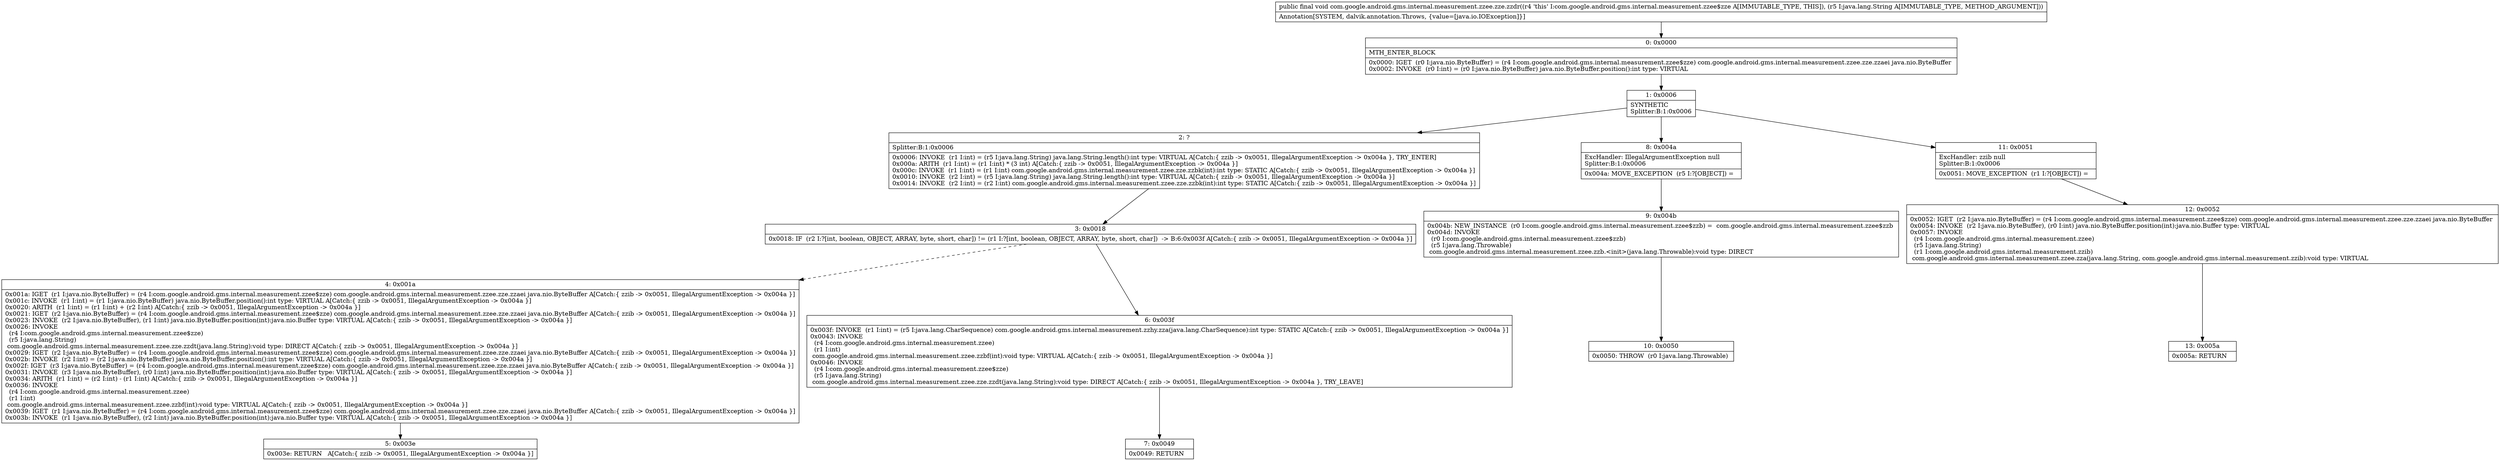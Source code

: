 digraph "CFG forcom.google.android.gms.internal.measurement.zzee.zze.zzdr(Ljava\/lang\/String;)V" {
Node_0 [shape=record,label="{0\:\ 0x0000|MTH_ENTER_BLOCK\l|0x0000: IGET  (r0 I:java.nio.ByteBuffer) = (r4 I:com.google.android.gms.internal.measurement.zzee$zze) com.google.android.gms.internal.measurement.zzee.zze.zzaei java.nio.ByteBuffer \l0x0002: INVOKE  (r0 I:int) = (r0 I:java.nio.ByteBuffer) java.nio.ByteBuffer.position():int type: VIRTUAL \l}"];
Node_1 [shape=record,label="{1\:\ 0x0006|SYNTHETIC\lSplitter:B:1:0x0006\l}"];
Node_2 [shape=record,label="{2\:\ ?|Splitter:B:1:0x0006\l|0x0006: INVOKE  (r1 I:int) = (r5 I:java.lang.String) java.lang.String.length():int type: VIRTUAL A[Catch:\{ zzib \-\> 0x0051, IllegalArgumentException \-\> 0x004a \}, TRY_ENTER]\l0x000a: ARITH  (r1 I:int) = (r1 I:int) * (3 int) A[Catch:\{ zzib \-\> 0x0051, IllegalArgumentException \-\> 0x004a \}]\l0x000c: INVOKE  (r1 I:int) = (r1 I:int) com.google.android.gms.internal.measurement.zzee.zze.zzbk(int):int type: STATIC A[Catch:\{ zzib \-\> 0x0051, IllegalArgumentException \-\> 0x004a \}]\l0x0010: INVOKE  (r2 I:int) = (r5 I:java.lang.String) java.lang.String.length():int type: VIRTUAL A[Catch:\{ zzib \-\> 0x0051, IllegalArgumentException \-\> 0x004a \}]\l0x0014: INVOKE  (r2 I:int) = (r2 I:int) com.google.android.gms.internal.measurement.zzee.zze.zzbk(int):int type: STATIC A[Catch:\{ zzib \-\> 0x0051, IllegalArgumentException \-\> 0x004a \}]\l}"];
Node_3 [shape=record,label="{3\:\ 0x0018|0x0018: IF  (r2 I:?[int, boolean, OBJECT, ARRAY, byte, short, char]) != (r1 I:?[int, boolean, OBJECT, ARRAY, byte, short, char])  \-\> B:6:0x003f A[Catch:\{ zzib \-\> 0x0051, IllegalArgumentException \-\> 0x004a \}]\l}"];
Node_4 [shape=record,label="{4\:\ 0x001a|0x001a: IGET  (r1 I:java.nio.ByteBuffer) = (r4 I:com.google.android.gms.internal.measurement.zzee$zze) com.google.android.gms.internal.measurement.zzee.zze.zzaei java.nio.ByteBuffer A[Catch:\{ zzib \-\> 0x0051, IllegalArgumentException \-\> 0x004a \}]\l0x001c: INVOKE  (r1 I:int) = (r1 I:java.nio.ByteBuffer) java.nio.ByteBuffer.position():int type: VIRTUAL A[Catch:\{ zzib \-\> 0x0051, IllegalArgumentException \-\> 0x004a \}]\l0x0020: ARITH  (r1 I:int) = (r1 I:int) + (r2 I:int) A[Catch:\{ zzib \-\> 0x0051, IllegalArgumentException \-\> 0x004a \}]\l0x0021: IGET  (r2 I:java.nio.ByteBuffer) = (r4 I:com.google.android.gms.internal.measurement.zzee$zze) com.google.android.gms.internal.measurement.zzee.zze.zzaei java.nio.ByteBuffer A[Catch:\{ zzib \-\> 0x0051, IllegalArgumentException \-\> 0x004a \}]\l0x0023: INVOKE  (r2 I:java.nio.ByteBuffer), (r1 I:int) java.nio.ByteBuffer.position(int):java.nio.Buffer type: VIRTUAL A[Catch:\{ zzib \-\> 0x0051, IllegalArgumentException \-\> 0x004a \}]\l0x0026: INVOKE  \l  (r4 I:com.google.android.gms.internal.measurement.zzee$zze)\l  (r5 I:java.lang.String)\l com.google.android.gms.internal.measurement.zzee.zze.zzdt(java.lang.String):void type: DIRECT A[Catch:\{ zzib \-\> 0x0051, IllegalArgumentException \-\> 0x004a \}]\l0x0029: IGET  (r2 I:java.nio.ByteBuffer) = (r4 I:com.google.android.gms.internal.measurement.zzee$zze) com.google.android.gms.internal.measurement.zzee.zze.zzaei java.nio.ByteBuffer A[Catch:\{ zzib \-\> 0x0051, IllegalArgumentException \-\> 0x004a \}]\l0x002b: INVOKE  (r2 I:int) = (r2 I:java.nio.ByteBuffer) java.nio.ByteBuffer.position():int type: VIRTUAL A[Catch:\{ zzib \-\> 0x0051, IllegalArgumentException \-\> 0x004a \}]\l0x002f: IGET  (r3 I:java.nio.ByteBuffer) = (r4 I:com.google.android.gms.internal.measurement.zzee$zze) com.google.android.gms.internal.measurement.zzee.zze.zzaei java.nio.ByteBuffer A[Catch:\{ zzib \-\> 0x0051, IllegalArgumentException \-\> 0x004a \}]\l0x0031: INVOKE  (r3 I:java.nio.ByteBuffer), (r0 I:int) java.nio.ByteBuffer.position(int):java.nio.Buffer type: VIRTUAL A[Catch:\{ zzib \-\> 0x0051, IllegalArgumentException \-\> 0x004a \}]\l0x0034: ARITH  (r1 I:int) = (r2 I:int) \- (r1 I:int) A[Catch:\{ zzib \-\> 0x0051, IllegalArgumentException \-\> 0x004a \}]\l0x0036: INVOKE  \l  (r4 I:com.google.android.gms.internal.measurement.zzee)\l  (r1 I:int)\l com.google.android.gms.internal.measurement.zzee.zzbf(int):void type: VIRTUAL A[Catch:\{ zzib \-\> 0x0051, IllegalArgumentException \-\> 0x004a \}]\l0x0039: IGET  (r1 I:java.nio.ByteBuffer) = (r4 I:com.google.android.gms.internal.measurement.zzee$zze) com.google.android.gms.internal.measurement.zzee.zze.zzaei java.nio.ByteBuffer A[Catch:\{ zzib \-\> 0x0051, IllegalArgumentException \-\> 0x004a \}]\l0x003b: INVOKE  (r1 I:java.nio.ByteBuffer), (r2 I:int) java.nio.ByteBuffer.position(int):java.nio.Buffer type: VIRTUAL A[Catch:\{ zzib \-\> 0x0051, IllegalArgumentException \-\> 0x004a \}]\l}"];
Node_5 [shape=record,label="{5\:\ 0x003e|0x003e: RETURN   A[Catch:\{ zzib \-\> 0x0051, IllegalArgumentException \-\> 0x004a \}]\l}"];
Node_6 [shape=record,label="{6\:\ 0x003f|0x003f: INVOKE  (r1 I:int) = (r5 I:java.lang.CharSequence) com.google.android.gms.internal.measurement.zzhy.zza(java.lang.CharSequence):int type: STATIC A[Catch:\{ zzib \-\> 0x0051, IllegalArgumentException \-\> 0x004a \}]\l0x0043: INVOKE  \l  (r4 I:com.google.android.gms.internal.measurement.zzee)\l  (r1 I:int)\l com.google.android.gms.internal.measurement.zzee.zzbf(int):void type: VIRTUAL A[Catch:\{ zzib \-\> 0x0051, IllegalArgumentException \-\> 0x004a \}]\l0x0046: INVOKE  \l  (r4 I:com.google.android.gms.internal.measurement.zzee$zze)\l  (r5 I:java.lang.String)\l com.google.android.gms.internal.measurement.zzee.zze.zzdt(java.lang.String):void type: DIRECT A[Catch:\{ zzib \-\> 0x0051, IllegalArgumentException \-\> 0x004a \}, TRY_LEAVE]\l}"];
Node_7 [shape=record,label="{7\:\ 0x0049|0x0049: RETURN   \l}"];
Node_8 [shape=record,label="{8\:\ 0x004a|ExcHandler: IllegalArgumentException null\lSplitter:B:1:0x0006\l|0x004a: MOVE_EXCEPTION  (r5 I:?[OBJECT]) =  \l}"];
Node_9 [shape=record,label="{9\:\ 0x004b|0x004b: NEW_INSTANCE  (r0 I:com.google.android.gms.internal.measurement.zzee$zzb) =  com.google.android.gms.internal.measurement.zzee$zzb \l0x004d: INVOKE  \l  (r0 I:com.google.android.gms.internal.measurement.zzee$zzb)\l  (r5 I:java.lang.Throwable)\l com.google.android.gms.internal.measurement.zzee.zzb.\<init\>(java.lang.Throwable):void type: DIRECT \l}"];
Node_10 [shape=record,label="{10\:\ 0x0050|0x0050: THROW  (r0 I:java.lang.Throwable) \l}"];
Node_11 [shape=record,label="{11\:\ 0x0051|ExcHandler: zzib null\lSplitter:B:1:0x0006\l|0x0051: MOVE_EXCEPTION  (r1 I:?[OBJECT]) =  \l}"];
Node_12 [shape=record,label="{12\:\ 0x0052|0x0052: IGET  (r2 I:java.nio.ByteBuffer) = (r4 I:com.google.android.gms.internal.measurement.zzee$zze) com.google.android.gms.internal.measurement.zzee.zze.zzaei java.nio.ByteBuffer \l0x0054: INVOKE  (r2 I:java.nio.ByteBuffer), (r0 I:int) java.nio.ByteBuffer.position(int):java.nio.Buffer type: VIRTUAL \l0x0057: INVOKE  \l  (r4 I:com.google.android.gms.internal.measurement.zzee)\l  (r5 I:java.lang.String)\l  (r1 I:com.google.android.gms.internal.measurement.zzib)\l com.google.android.gms.internal.measurement.zzee.zza(java.lang.String, com.google.android.gms.internal.measurement.zzib):void type: VIRTUAL \l}"];
Node_13 [shape=record,label="{13\:\ 0x005a|0x005a: RETURN   \l}"];
MethodNode[shape=record,label="{public final void com.google.android.gms.internal.measurement.zzee.zze.zzdr((r4 'this' I:com.google.android.gms.internal.measurement.zzee$zze A[IMMUTABLE_TYPE, THIS]), (r5 I:java.lang.String A[IMMUTABLE_TYPE, METHOD_ARGUMENT]))  | Annotation[SYSTEM, dalvik.annotation.Throws, \{value=[java.io.IOException]\}]\l}"];
MethodNode -> Node_0;
Node_0 -> Node_1;
Node_1 -> Node_2;
Node_1 -> Node_11;
Node_1 -> Node_8;
Node_2 -> Node_3;
Node_3 -> Node_4[style=dashed];
Node_3 -> Node_6;
Node_4 -> Node_5;
Node_6 -> Node_7;
Node_8 -> Node_9;
Node_9 -> Node_10;
Node_11 -> Node_12;
Node_12 -> Node_13;
}

